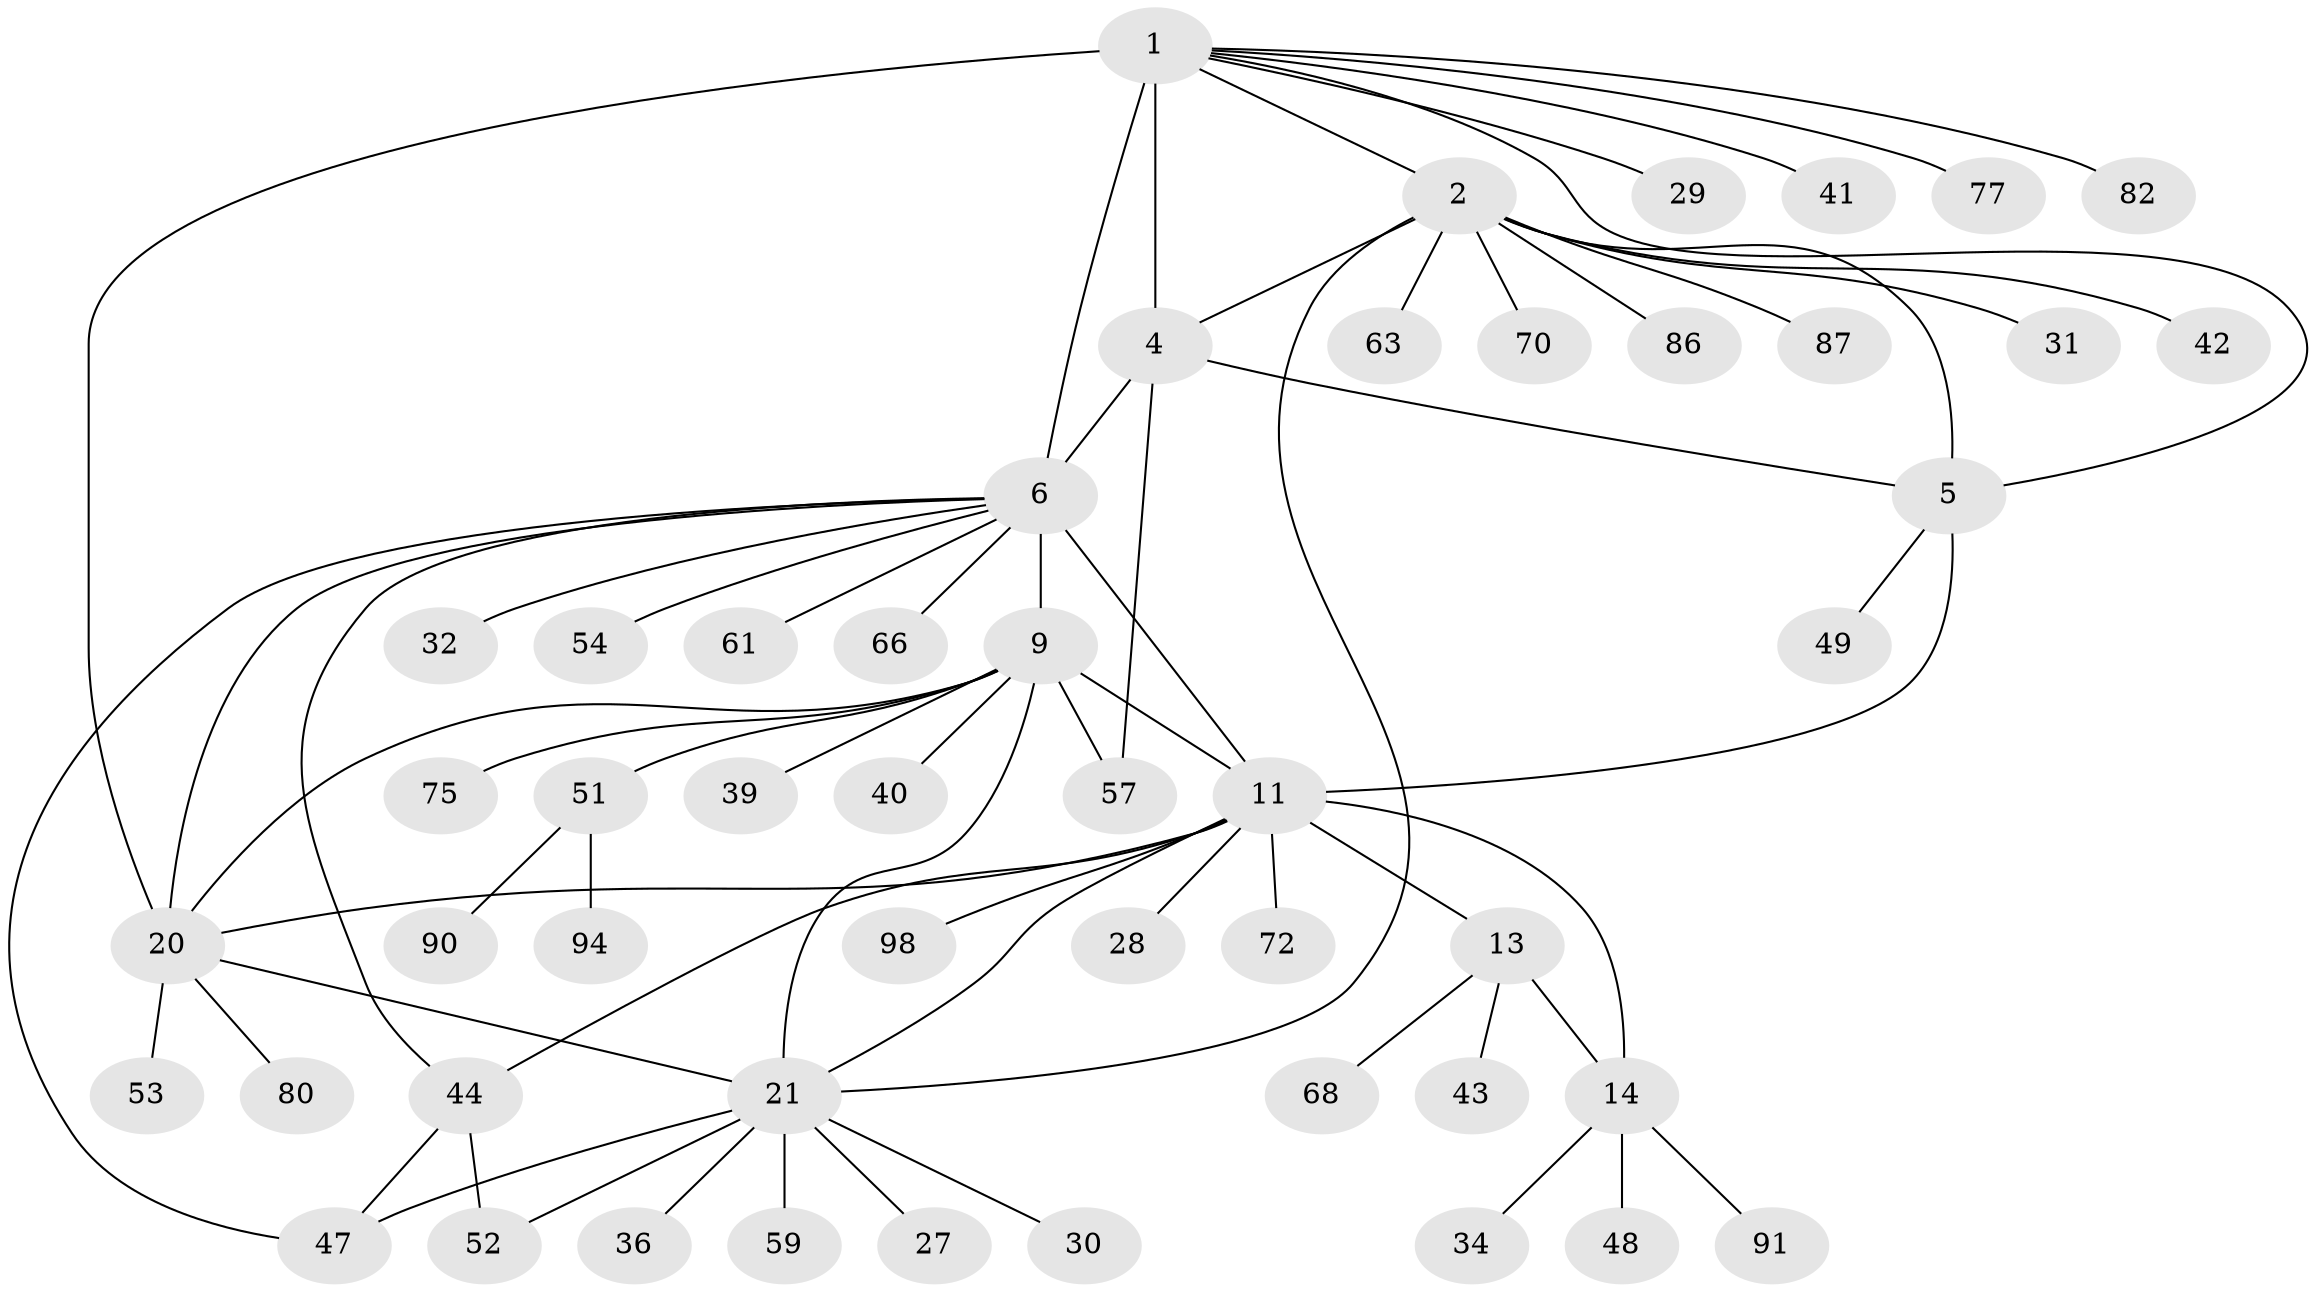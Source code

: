 // original degree distribution, {7: 0.07, 8: 0.05, 6: 0.06, 10: 0.04, 4: 0.03, 5: 0.01, 9: 0.01, 1: 0.52, 2: 0.16, 3: 0.05}
// Generated by graph-tools (version 1.1) at 2025/19/03/04/25 18:19:51]
// undirected, 50 vertices, 67 edges
graph export_dot {
graph [start="1"]
  node [color=gray90,style=filled];
  1 [super="+16"];
  2 [super="+3"];
  4 [super="+65"];
  5;
  6 [super="+8+18+89+7"];
  9 [super="+37"];
  11 [super="+15+12+33"];
  13;
  14;
  20 [super="+45"];
  21 [super="+22+83+23+25"];
  27;
  28 [super="+46"];
  29;
  30 [super="+78+69"];
  31;
  32;
  34 [super="+95"];
  36;
  39;
  40;
  41;
  42;
  43;
  44 [super="+58"];
  47 [super="+64"];
  48;
  49 [super="+60"];
  51;
  52;
  53;
  54;
  57;
  59;
  61 [super="+81"];
  63;
  66;
  68;
  70;
  72 [super="+73"];
  75;
  77;
  80 [super="+99"];
  82;
  86;
  87;
  90 [super="+100"];
  91;
  94;
  98;
  1 -- 2 [weight=2];
  1 -- 4 [weight=2];
  1 -- 5;
  1 -- 77;
  1 -- 82;
  1 -- 20 [weight=3];
  1 -- 6 [weight=3];
  1 -- 41;
  1 -- 29;
  2 -- 4 [weight=2];
  2 -- 5 [weight=2];
  2 -- 31;
  2 -- 86;
  2 -- 21;
  2 -- 70;
  2 -- 42;
  2 -- 87;
  2 -- 63;
  4 -- 5;
  4 -- 57;
  4 -- 6;
  5 -- 49;
  5 -- 11;
  6 -- 9 [weight=4];
  6 -- 32;
  6 -- 44;
  6 -- 66;
  6 -- 47;
  6 -- 20;
  6 -- 61;
  6 -- 11 [weight=3];
  6 -- 54;
  9 -- 39;
  9 -- 40;
  9 -- 51;
  9 -- 75;
  9 -- 21;
  9 -- 20;
  9 -- 57;
  9 -- 11;
  11 -- 13 [weight=3];
  11 -- 14 [weight=3];
  11 -- 20;
  11 -- 98;
  11 -- 28;
  11 -- 44;
  11 -- 72;
  11 -- 21;
  13 -- 14;
  13 -- 43;
  13 -- 68;
  14 -- 34;
  14 -- 48;
  14 -- 91;
  20 -- 53;
  20 -- 80;
  20 -- 21;
  21 -- 27;
  21 -- 59;
  21 -- 30;
  21 -- 36;
  21 -- 52;
  21 -- 47;
  44 -- 47;
  44 -- 52;
  51 -- 90;
  51 -- 94;
}
